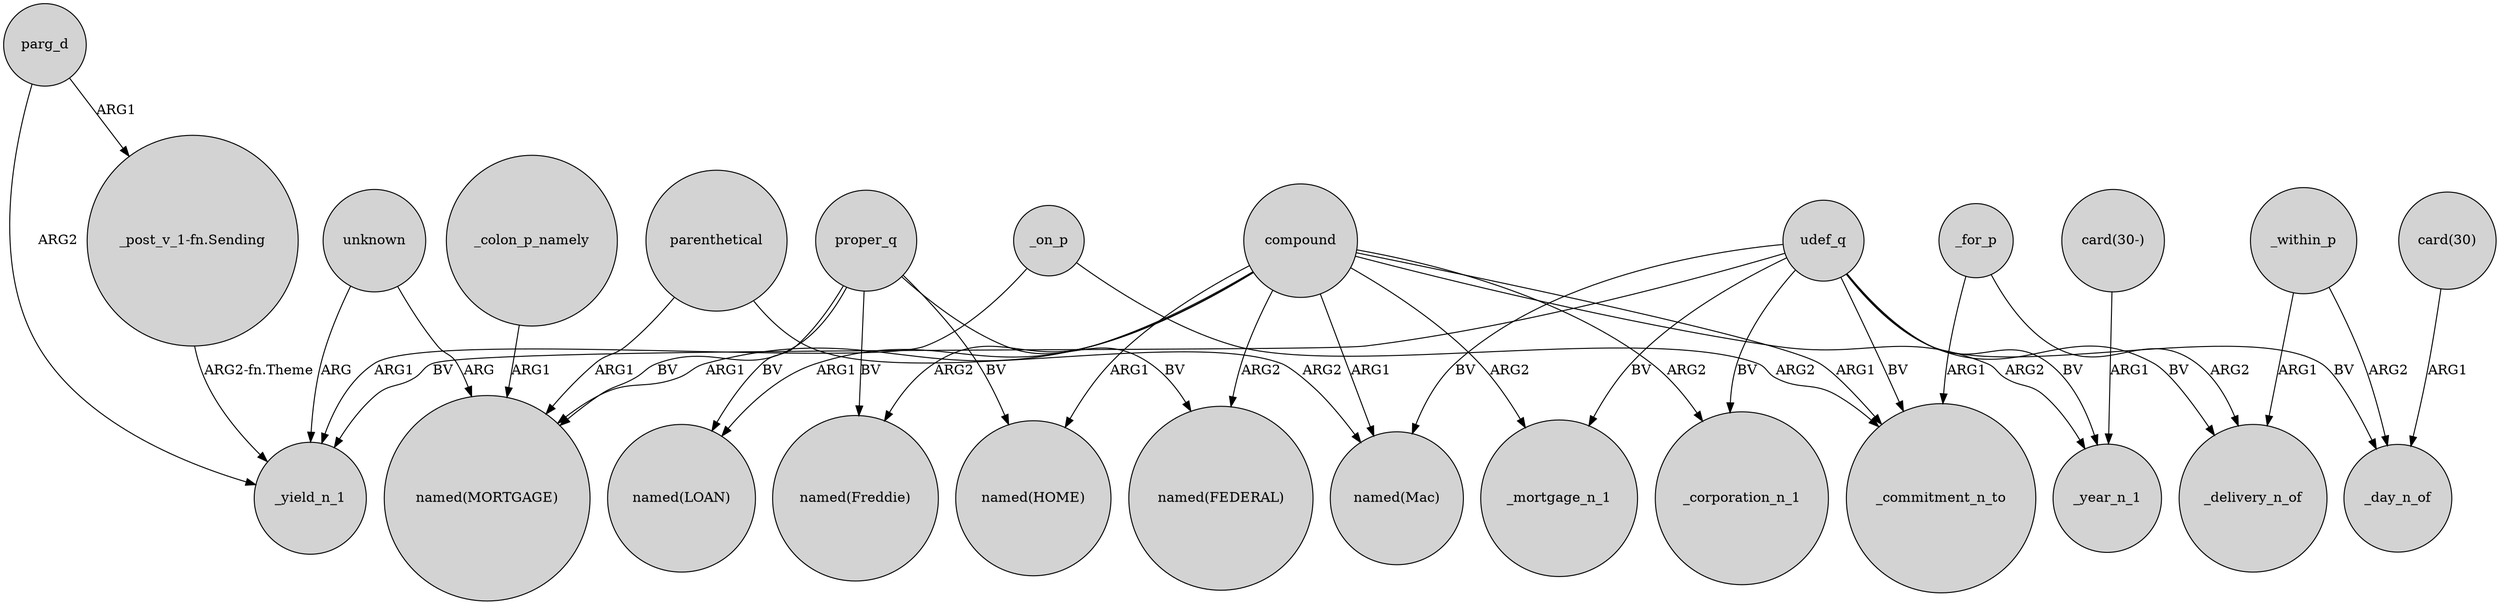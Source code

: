 digraph {
	node [shape=circle style=filled]
	"_post_v_1-fn.Sending" -> _yield_n_1 [label="ARG2-fn.Theme"]
	compound -> "named(LOAN)" [label=ARG1]
	udef_q -> _mortgage_n_1 [label=BV]
	_on_p -> _commitment_n_to [label=ARG2]
	udef_q -> _commitment_n_to [label=BV]
	udef_q -> _delivery_n_of [label=BV]
	compound -> "named(FEDERAL)" [label=ARG2]
	compound -> "named(MORTGAGE)" [label=ARG1]
	compound -> _corporation_n_1 [label=ARG2]
	_within_p -> _delivery_n_of [label=ARG1]
	proper_q -> "named(LOAN)" [label=BV]
	compound -> _mortgage_n_1 [label=ARG2]
	"card(30-)" -> _year_n_1 [label=ARG1]
	udef_q -> _day_n_of [label=BV]
	_for_p -> _commitment_n_to [label=ARG1]
	proper_q -> "named(FEDERAL)" [label=BV]
	parg_d -> _yield_n_1 [label=ARG2]
	unknown -> _yield_n_1 [label=ARG]
	unknown -> "named(MORTGAGE)" [label=ARG]
	proper_q -> "named(MORTGAGE)" [label=BV]
	udef_q -> _corporation_n_1 [label=BV]
	parenthetical -> "named(MORTGAGE)" [label=ARG1]
	compound -> "named(HOME)" [label=ARG1]
	proper_q -> "named(Freddie)" [label=BV]
	_for_p -> _delivery_n_of [label=ARG2]
	parenthetical -> "named(Mac)" [label=ARG2]
	parg_d -> "_post_v_1-fn.Sending" [label=ARG1]
	compound -> "named(Freddie)" [label=ARG2]
	_colon_p_namely -> "named(MORTGAGE)" [label=ARG1]
	udef_q -> _year_n_1 [label=BV]
	udef_q -> "named(Mac)" [label=BV]
	compound -> "named(Mac)" [label=ARG1]
	proper_q -> "named(HOME)" [label=BV]
	_on_p -> _yield_n_1 [label=ARG1]
	_within_p -> _day_n_of [label=ARG2]
	"card(30)" -> _day_n_of [label=ARG1]
	udef_q -> _yield_n_1 [label=BV]
	compound -> _year_n_1 [label=ARG2]
	compound -> _commitment_n_to [label=ARG1]
}
